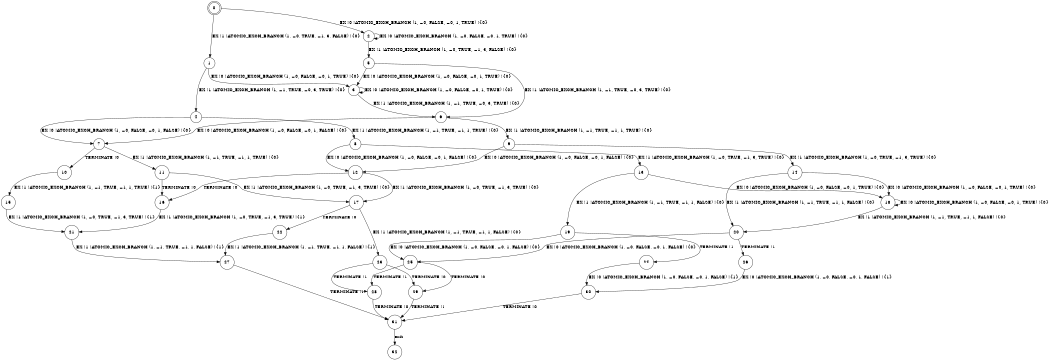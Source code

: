 digraph BCG {
size = "7, 10.5";
center = TRUE;
node [shape = circle];
0 [peripheries = 2];
0 -> 1 [label = "EX !1 !ATOMIC_EXCH_BRANCH (1, +0, TRUE, +1, 3, FALSE) !{0}"];
0 -> 2 [label = "EX !0 !ATOMIC_EXCH_BRANCH (1, +0, FALSE, +0, 1, TRUE) !{0}"];
1 -> 3 [label = "EX !0 !ATOMIC_EXCH_BRANCH (1, +0, FALSE, +0, 1, TRUE) !{0}"];
1 -> 4 [label = "EX !1 !ATOMIC_EXCH_BRANCH (1, +1, TRUE, +0, 3, TRUE) !{0}"];
2 -> 5 [label = "EX !1 !ATOMIC_EXCH_BRANCH (1, +0, TRUE, +1, 3, FALSE) !{0}"];
2 -> 2 [label = "EX !0 !ATOMIC_EXCH_BRANCH (1, +0, FALSE, +0, 1, TRUE) !{0}"];
3 -> 6 [label = "EX !1 !ATOMIC_EXCH_BRANCH (1, +1, TRUE, +0, 3, TRUE) !{0}"];
3 -> 3 [label = "EX !0 !ATOMIC_EXCH_BRANCH (1, +0, FALSE, +0, 1, TRUE) !{0}"];
4 -> 7 [label = "EX !0 !ATOMIC_EXCH_BRANCH (1, +0, FALSE, +0, 1, FALSE) !{0}"];
4 -> 8 [label = "EX !1 !ATOMIC_EXCH_BRANCH (1, +1, TRUE, +1, 1, TRUE) !{0}"];
5 -> 6 [label = "EX !1 !ATOMIC_EXCH_BRANCH (1, +1, TRUE, +0, 3, TRUE) !{0}"];
5 -> 3 [label = "EX !0 !ATOMIC_EXCH_BRANCH (1, +0, FALSE, +0, 1, TRUE) !{0}"];
6 -> 9 [label = "EX !1 !ATOMIC_EXCH_BRANCH (1, +1, TRUE, +1, 1, TRUE) !{0}"];
6 -> 7 [label = "EX !0 !ATOMIC_EXCH_BRANCH (1, +0, FALSE, +0, 1, FALSE) !{0}"];
7 -> 10 [label = "TERMINATE !0"];
7 -> 11 [label = "EX !1 !ATOMIC_EXCH_BRANCH (1, +1, TRUE, +1, 1, TRUE) !{0}"];
8 -> 12 [label = "EX !0 !ATOMIC_EXCH_BRANCH (1, +0, FALSE, +0, 1, FALSE) !{0}"];
8 -> 13 [label = "EX !1 !ATOMIC_EXCH_BRANCH (1, +0, TRUE, +1, 3, TRUE) !{0}"];
9 -> 14 [label = "EX !1 !ATOMIC_EXCH_BRANCH (1, +0, TRUE, +1, 3, TRUE) !{0}"];
9 -> 12 [label = "EX !0 !ATOMIC_EXCH_BRANCH (1, +0, FALSE, +0, 1, FALSE) !{0}"];
10 -> 15 [label = "EX !1 !ATOMIC_EXCH_BRANCH (1, +1, TRUE, +1, 1, TRUE) !{1}"];
11 -> 16 [label = "TERMINATE !0"];
11 -> 17 [label = "EX !1 !ATOMIC_EXCH_BRANCH (1, +0, TRUE, +1, 3, TRUE) !{0}"];
12 -> 16 [label = "TERMINATE !0"];
12 -> 17 [label = "EX !1 !ATOMIC_EXCH_BRANCH (1, +0, TRUE, +1, 3, TRUE) !{0}"];
13 -> 18 [label = "EX !0 !ATOMIC_EXCH_BRANCH (1, +0, FALSE, +0, 1, TRUE) !{0}"];
13 -> 19 [label = "EX !1 !ATOMIC_EXCH_BRANCH (1, +1, TRUE, +1, 1, FALSE) !{0}"];
14 -> 20 [label = "EX !1 !ATOMIC_EXCH_BRANCH (1, +1, TRUE, +1, 1, FALSE) !{0}"];
14 -> 18 [label = "EX !0 !ATOMIC_EXCH_BRANCH (1, +0, FALSE, +0, 1, TRUE) !{0}"];
15 -> 21 [label = "EX !1 !ATOMIC_EXCH_BRANCH (1, +0, TRUE, +1, 3, TRUE) !{1}"];
16 -> 21 [label = "EX !1 !ATOMIC_EXCH_BRANCH (1, +0, TRUE, +1, 3, TRUE) !{1}"];
17 -> 22 [label = "TERMINATE !0"];
17 -> 23 [label = "EX !1 !ATOMIC_EXCH_BRANCH (1, +1, TRUE, +1, 1, FALSE) !{0}"];
18 -> 20 [label = "EX !1 !ATOMIC_EXCH_BRANCH (1, +1, TRUE, +1, 1, FALSE) !{0}"];
18 -> 18 [label = "EX !0 !ATOMIC_EXCH_BRANCH (1, +0, FALSE, +0, 1, TRUE) !{0}"];
19 -> 24 [label = "TERMINATE !1"];
19 -> 25 [label = "EX !0 !ATOMIC_EXCH_BRANCH (1, +0, FALSE, +0, 1, FALSE) !{0}"];
20 -> 26 [label = "TERMINATE !1"];
20 -> 25 [label = "EX !0 !ATOMIC_EXCH_BRANCH (1, +0, FALSE, +0, 1, FALSE) !{0}"];
21 -> 27 [label = "EX !1 !ATOMIC_EXCH_BRANCH (1, +1, TRUE, +1, 1, FALSE) !{1}"];
22 -> 27 [label = "EX !1 !ATOMIC_EXCH_BRANCH (1, +1, TRUE, +1, 1, FALSE) !{1}"];
23 -> 28 [label = "TERMINATE !1"];
23 -> 29 [label = "TERMINATE !0"];
24 -> 30 [label = "EX !0 !ATOMIC_EXCH_BRANCH (1, +0, FALSE, +0, 1, FALSE) !{1}"];
25 -> 28 [label = "TERMINATE !1"];
25 -> 29 [label = "TERMINATE !0"];
26 -> 30 [label = "EX !0 !ATOMIC_EXCH_BRANCH (1, +0, FALSE, +0, 1, FALSE) !{1}"];
27 -> 31 [label = "TERMINATE !1"];
28 -> 31 [label = "TERMINATE !0"];
29 -> 31 [label = "TERMINATE !1"];
30 -> 31 [label = "TERMINATE !0"];
31 -> 32 [label = "exit"];
}
